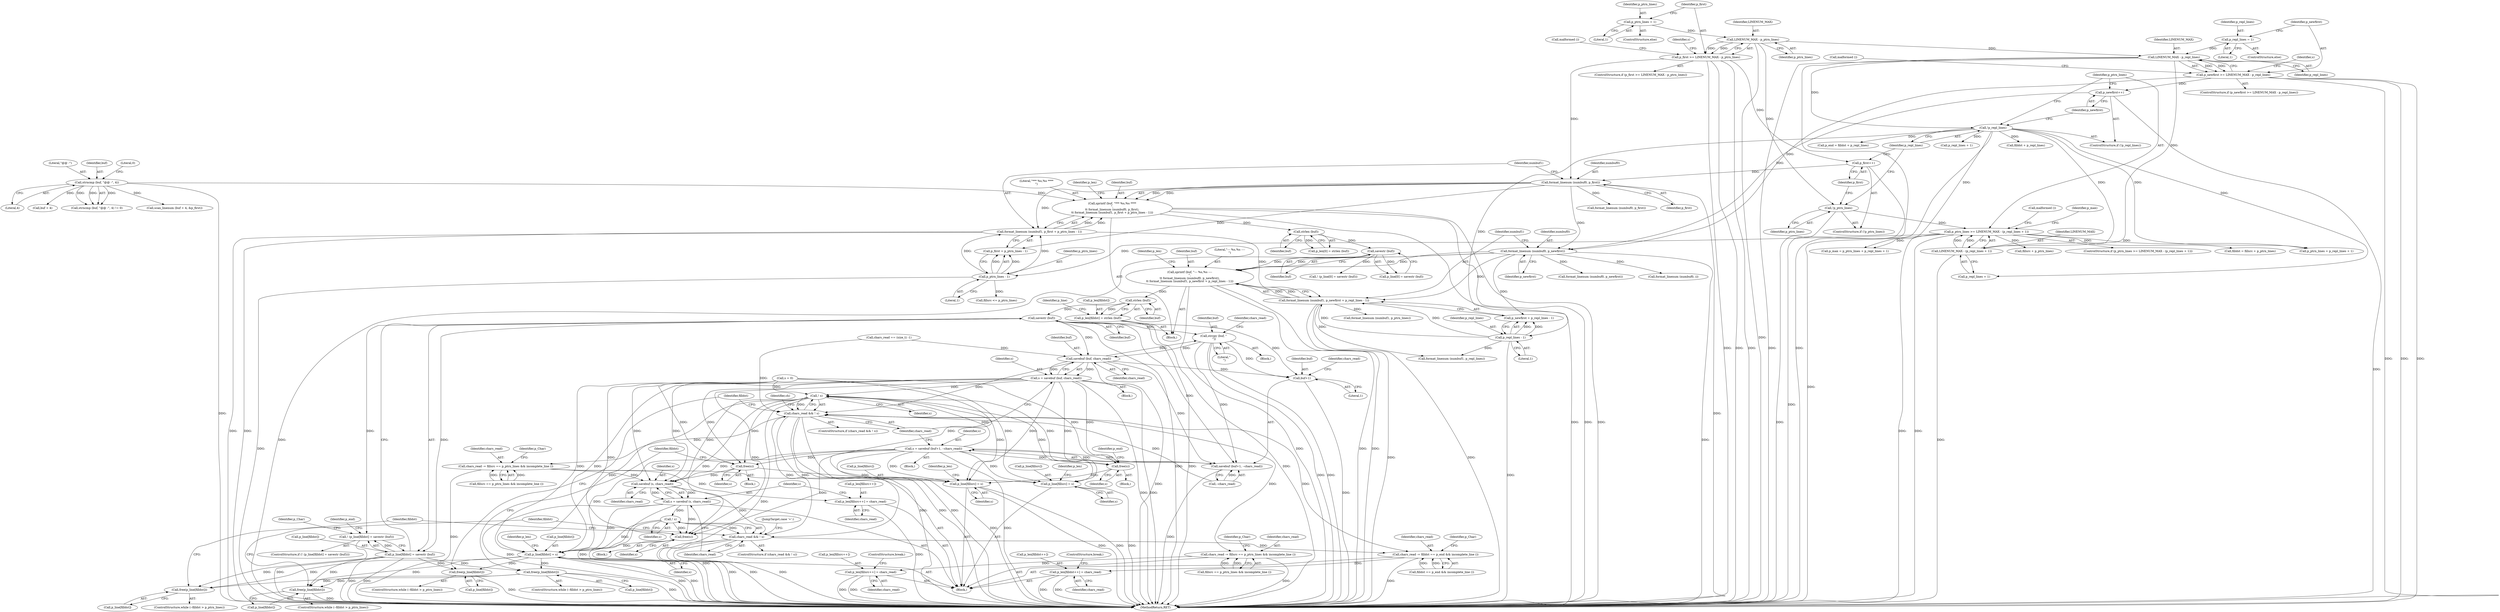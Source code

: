digraph "0_savannah_0c08d7a902c6fdd49b704623a12d8d672ef18944@API" {
"1001811" [label="(Call,sprintf (buf, \"--- %s,%s ----\n\",\n\t\t format_linenum (numbuf0, p_newfirst),\n\t\t format_linenum (numbuf1, p_newfirst + p_repl_lines - 1)))"];
"1001796" [label="(Call,savestr (buf))"];
"1001788" [label="(Call,strlen (buf))"];
"1001771" [label="(Call,sprintf (buf, \"*** %s,%s ****\n\",\n\t\t format_linenum (numbuf0, p_first),\n\t\t format_linenum (numbuf1, p_first + p_ptrn_lines - 1)))"];
"1001573" [label="(Call,strncmp (buf, \"@@ -\", 4))"];
"1001774" [label="(Call,format_linenum (numbuf0, p_first))"];
"1001723" [label="(Call,p_first++)"];
"1001619" [label="(Call,p_first >= LINENUM_MAX - p_ptrn_lines)"];
"1001621" [label="(Call,LINENUM_MAX - p_ptrn_lines)"];
"1001615" [label="(Call,p_ptrn_lines = 1)"];
"1001777" [label="(Call,format_linenum (numbuf1, p_first + p_ptrn_lines - 1))"];
"1001781" [label="(Call,p_ptrn_lines - 1)"];
"1001731" [label="(Call,p_ptrn_lines >= LINENUM_MAX - (p_repl_lines + 1))"];
"1001721" [label="(Call,!p_ptrn_lines)"];
"1001733" [label="(Call,LINENUM_MAX - (p_repl_lines + 1))"];
"1001666" [label="(Call,LINENUM_MAX - p_repl_lines)"];
"1001660" [label="(Call,p_repl_lines = 1)"];
"1001726" [label="(Call,!p_repl_lines)"];
"1001814" [label="(Call,format_linenum (numbuf0, p_newfirst))"];
"1001728" [label="(Call,p_newfirst++)"];
"1001664" [label="(Call,p_newfirst >= LINENUM_MAX - p_repl_lines)"];
"1001817" [label="(Call,format_linenum (numbuf1, p_newfirst + p_repl_lines - 1))"];
"1001821" [label="(Call,p_repl_lines - 1)"];
"1001828" [label="(Call,strlen (buf))"];
"1001824" [label="(Call,p_len[filldst] = strlen (buf))"];
"1001836" [label="(Call,savestr (buf))"];
"1001831" [label="(Call,! (p_line[filldst] = savestr (buf)))"];
"1001832" [label="(Call,p_line[filldst] = savestr (buf))"];
"1001948" [label="(Call,free(p_line[filldst]))"];
"1002018" [label="(Call,free(p_line[filldst]))"];
"1002069" [label="(Call,free(p_line[filldst]))"];
"1002094" [label="(Call,free(p_line[filldst]))"];
"1001883" [label="(Call,strcpy (buf, \" \n\"))"];
"1001920" [label="(Call,savebuf (buf, chars_read))"];
"1001918" [label="(Call,s = savebuf (buf, chars_read))"];
"1001940" [label="(Call,! s)"];
"1001938" [label="(Call,chars_read && ! s)"];
"1001977" [label="(Call,chars_read -= fillsrc == p_ptrn_lines && incomplete_line ())"];
"1001994" [label="(Call,p_len[fillsrc++] = chars_read)"];
"1002030" [label="(Call,chars_read -= fillsrc == p_ptrn_lines && incomplete_line ())"];
"1002047" [label="(Call,p_len[fillsrc++] = chars_read)"];
"1002055" [label="(Call,savebuf (s, chars_read))"];
"1002053" [label="(Call,s = savebuf (s, chars_read))"];
"1002061" [label="(Call,! s)"];
"1002059" [label="(Call,chars_read && ! s)"];
"1002104" [label="(Call,chars_read -= filldst == p_end && incomplete_line ())"];
"1002121" [label="(Call,p_len[filldst++] = chars_read)"];
"1002087" [label="(Call,free(s))"];
"1002116" [label="(Call,p_line[filldst] = s)"];
"1001969" [label="(Call,free(s))"];
"1001989" [label="(Call,p_line[fillsrc] = s)"];
"1002011" [label="(Call,free(s))"];
"1002042" [label="(Call,p_line[fillsrc] = s)"];
"1001931" [label="(Call,savebuf (buf+1, --chars_read))"];
"1001929" [label="(Call,s = savebuf (buf+1, --chars_read))"];
"1001932" [label="(Call,buf+1)"];
"1001829" [label="(Identifier,buf)"];
"1001993" [label="(Identifier,s)"];
"1001935" [label="(Call,--chars_read)"];
"1002060" [label="(Identifier,chars_read)"];
"1002772" [label="(MethodReturn,RET)"];
"1001972" [label="(Identifier,p_end)"];
"1001574" [label="(Identifier,buf)"];
"1001918" [label="(Call,s = savebuf (buf, chars_read))"];
"1001777" [label="(Call,format_linenum (numbuf1, p_first + p_ptrn_lines - 1))"];
"1001624" [label="(Call,malformed ())"];
"1001617" [label="(Literal,1)"];
"1001946" [label="(Identifier,filldst)"];
"1001595" [label="(Call,scan_linenum (buf + 4, &p_first))"];
"1001775" [label="(Identifier,numbuf0)"];
"1002000" [label="(ControlStructure,break;)"];
"1002062" [label="(Identifier,s)"];
"1002048" [label="(Call,p_len[fillsrc++])"];
"1002122" [label="(Call,p_len[filldst++])"];
"1002030" [label="(Call,chars_read -= fillsrc == p_ptrn_lines && incomplete_line ())"];
"1002046" [label="(Identifier,s)"];
"1001784" [label="(Call,p_len[0] = strlen (buf))"];
"1001763" [label="(Call,fillsrc + p_ptrn_lines)"];
"1001970" [label="(Identifier,s)"];
"1001949" [label="(Call,p_line[filldst])"];
"1001776" [label="(Identifier,p_first)"];
"1001660" [label="(Call,p_repl_lines = 1)"];
"1001833" [label="(Call,p_line[filldst])"];
"1001990" [label="(Call,p_line[fillsrc])"];
"1002087" [label="(Call,free(s))"];
"1001622" [label="(Identifier,LINENUM_MAX)"];
"1001968" [label="(Block,)"];
"1001614" [label="(ControlStructure,else)"];
"1001821" [label="(Call,p_repl_lines - 1)"];
"1001722" [label="(Identifier,p_ptrn_lines)"];
"1001577" [label="(Literal,0)"];
"1002123" [label="(Identifier,p_len)"];
"1001725" [label="(ControlStructure,if (!p_repl_lines))"];
"1001812" [label="(Identifier,buf)"];
"1001811" [label="(Call,sprintf (buf, \"--- %s,%s ----\n\",\n\t\t format_linenum (numbuf0, p_newfirst),\n\t\t format_linenum (numbuf1, p_newfirst + p_repl_lines - 1)))"];
"1001813" [label="(Literal,\"--- %s,%s ----\n\")"];
"1002011" [label="(Call,free(s))"];
"1001730" [label="(ControlStructure,if (p_ptrn_lines >= LINENUM_MAX - (p_repl_lines + 1)))"];
"1002070" [label="(Call,p_line[filldst])"];
"1001847" [label="(Identifier,p_Char)"];
"1002055" [label="(Call,savebuf (s, chars_read))"];
"1001726" [label="(Call,!p_repl_lines)"];
"1001825" [label="(Call,p_len[filldst])"];
"1001667" [label="(Identifier,LINENUM_MAX)"];
"1002039" [label="(Identifier,p_Char)"];
"1002094" [label="(Call,free(p_line[filldst]))"];
"1002010" [label="(Block,)"];
"1001788" [label="(Call,strlen (buf))"];
"1002064" [label="(ControlStructure,while (--filldst > p_ptrn_lines))"];
"1001576" [label="(Literal,4)"];
"1001721" [label="(Call,!p_ptrn_lines)"];
"1001885" [label="(Literal,\" \n\")"];
"1001936" [label="(Identifier,chars_read)"];
"1001862" [label="(Call,fillsrc <= p_ptrn_lines)"];
"1001822" [label="(Identifier,p_repl_lines)"];
"1001733" [label="(Call,LINENUM_MAX - (p_repl_lines + 1))"];
"1001661" [label="(Identifier,p_repl_lines)"];
"1001931" [label="(Call,savebuf (buf+1, --chars_read))"];
"1002047" [label="(Call,p_len[fillsrc++] = chars_read)"];
"1001596" [label="(Call,buf + 4)"];
"1001920" [label="(Call,savebuf (buf, chars_read))"];
"1001922" [label="(Identifier,chars_read)"];
"1001783" [label="(Literal,1)"];
"1002092" [label="(Identifier,filldst)"];
"1001979" [label="(Call,fillsrc == p_ptrn_lines && incomplete_line ())"];
"1001961" [label="(Identifier,ch)"];
"1002120" [label="(Identifier,s)"];
"1001741" [label="(Call,p_ptrn_lines + p_repl_lines + 1)"];
"1002043" [label="(Call,p_line[fillsrc])"];
"1002056" [label="(Identifier,s)"];
"1001729" [label="(Identifier,p_newfirst)"];
"1001834" [label="(Identifier,p_line)"];
"1002731" [label="(Call,format_linenum (numbuf1, p_ptrn_lines))"];
"1001989" [label="(Call,p_line[fillsrc] = s)"];
"1001996" [label="(Identifier,p_len)"];
"1001933" [label="(Identifier,buf)"];
"1002089" [label="(ControlStructure,while (--filldst > p_ptrn_lines))"];
"1001739" [label="(Call,p_max = p_ptrn_lines + p_repl_lines + 1)"];
"1001616" [label="(Identifier,p_ptrn_lines)"];
"1001768" [label="(Call,filldst + p_repl_lines)"];
"1001740" [label="(Identifier,p_max)"];
"1002067" [label="(Identifier,filldst)"];
"1001940" [label="(Call,! s)"];
"1002031" [label="(Identifier,chars_read)"];
"1001618" [label="(ControlStructure,if (p_first >= LINENUM_MAX - p_ptrn_lines))"];
"1001724" [label="(Identifier,p_first)"];
"1001818" [label="(Identifier,numbuf1)"];
"1001826" [label="(Identifier,p_len)"];
"1001824" [label="(Call,p_len[filldst] = strlen (buf))"];
"1002061" [label="(Call,! s)"];
"1001545" [label="(Block,)"];
"1001828" [label="(Call,strlen (buf))"];
"1001727" [label="(Identifier,p_repl_lines)"];
"1001623" [label="(Identifier,p_ptrn_lines)"];
"1001619" [label="(Call,p_first >= LINENUM_MAX - p_ptrn_lines)"];
"1001884" [label="(Identifier,buf)"];
"1001919" [label="(Identifier,s)"];
"1002106" [label="(Call,filldst == p_end && incomplete_line ())"];
"1001941" [label="(Identifier,s)"];
"1001666" [label="(Call,LINENUM_MAX - p_repl_lines)"];
"1001948" [label="(Call,free(p_line[filldst]))"];
"1002052" [label="(Identifier,chars_read)"];
"1002126" [label="(Identifier,chars_read)"];
"1001779" [label="(Call,p_first + p_ptrn_lines - 1)"];
"1001934" [label="(Literal,1)"];
"1001620" [label="(Identifier,p_first)"];
"1001943" [label="(ControlStructure,while (--filldst > p_ptrn_lines))"];
"1001938" [label="(Call,chars_read && ! s)"];
"1002042" [label="(Call,p_line[fillsrc] = s)"];
"1001766" [label="(Call,p_end = filldst + p_repl_lines)"];
"1001789" [label="(Identifier,buf)"];
"1001723" [label="(Call,p_first++)"];
"1001836" [label="(Call,savestr (buf))"];
"1002081" [label="(JumpTarget,case '+':)"];
"1002013" [label="(ControlStructure,while (--filldst > p_ptrn_lines))"];
"1001731" [label="(Call,p_ptrn_lines >= LINENUM_MAX - (p_repl_lines + 1))"];
"1001781" [label="(Call,p_ptrn_lines - 1)"];
"1001797" [label="(Identifier,buf)"];
"1002012" [label="(Identifier,s)"];
"1001621" [label="(Call,LINENUM_MAX - p_ptrn_lines)"];
"1001792" [label="(Call,p_line[0] = savestr (buf))"];
"1002713" [label="(Call,format_linenum (numbuf0, i))"];
"1001774" [label="(Call,format_linenum (numbuf0, p_first))"];
"1001977" [label="(Call,chars_read -= fillsrc == p_ptrn_lines && incomplete_line ())"];
"1001894" [label="(Call,chars_read == (size_t) -1)"];
"1001924" [label="(Block,)"];
"1001615" [label="(Call,p_ptrn_lines = 1)"];
"1001816" [label="(Identifier,p_newfirst)"];
"1001823" [label="(Literal,1)"];
"1002728" [label="(Call,format_linenum (numbuf0, p_first))"];
"1002018" [label="(Call,free(p_line[filldst]))"];
"1001999" [label="(Identifier,chars_read)"];
"1002086" [label="(Block,)"];
"1002088" [label="(Identifier,s)"];
"1001673" [label="(Identifier,s)"];
"1002747" [label="(Call,format_linenum (numbuf1, p_repl_lines))"];
"1001994" [label="(Call,p_len[fillsrc++] = chars_read)"];
"1001728" [label="(Call,p_newfirst++)"];
"1001819" [label="(Call,p_newfirst + p_repl_lines - 1)"];
"1001929" [label="(Call,s = savebuf (buf+1, --chars_read))"];
"1001778" [label="(Identifier,numbuf1)"];
"1001986" [label="(Identifier,p_Char)"];
"1002049" [label="(Identifier,p_len)"];
"1001837" [label="(Identifier,buf)"];
"1001978" [label="(Identifier,chars_read)"];
"1001771" [label="(Call,sprintf (buf, \"*** %s,%s ****\n\",\n\t\t format_linenum (numbuf0, p_first),\n\t\t format_linenum (numbuf1, p_first + p_ptrn_lines - 1)))"];
"1001575" [label="(Literal,\"@@ -\")"];
"1001969" [label="(Call,free(s))"];
"1001662" [label="(Literal,1)"];
"1002744" [label="(Call,format_linenum (numbuf0, p_newfirst))"];
"1002095" [label="(Call,p_line[filldst])"];
"1002059" [label="(Call,chars_read && ! s)"];
"1001665" [label="(Identifier,p_newfirst)"];
"1001995" [label="(Call,p_len[fillsrc++])"];
"1001732" [label="(Identifier,p_ptrn_lines)"];
"1001772" [label="(Identifier,buf)"];
"1002105" [label="(Identifier,chars_read)"];
"1001773" [label="(Literal,\"*** %s,%s ****\n\")"];
"1001664" [label="(Call,p_newfirst >= LINENUM_MAX - p_repl_lines)"];
"1001817" [label="(Call,format_linenum (numbuf1, p_newfirst + p_repl_lines - 1))"];
"1001962" [label="(Block,)"];
"1001832" [label="(Call,p_line[filldst] = savestr (buf))"];
"1001887" [label="(Identifier,chars_read)"];
"1002121" [label="(Call,p_len[filldst++] = chars_read)"];
"1002069" [label="(Call,free(p_line[filldst]))"];
"1002016" [label="(Identifier,filldst)"];
"1002053" [label="(Call,s = savebuf (s, chars_read))"];
"1001628" [label="(Identifier,s)"];
"1001669" [label="(Call,malformed ())"];
"1001883" [label="(Call,strcpy (buf, \" \n\"))"];
"1002113" [label="(Identifier,p_Char)"];
"1002019" [label="(Call,p_line[filldst])"];
"1001930" [label="(Identifier,s)"];
"1001743" [label="(Call,p_repl_lines + 1)"];
"1001573" [label="(Call,strncmp (buf, \"@@ -\", 4))"];
"1001937" [label="(ControlStructure,if (chars_read && ! s))"];
"1001734" [label="(Identifier,LINENUM_MAX)"];
"1001840" [label="(Identifier,p_end)"];
"1002116" [label="(Call,p_line[filldst] = s)"];
"1002032" [label="(Call,fillsrc == p_ptrn_lines && incomplete_line ())"];
"1001761" [label="(Call,filldst = fillsrc + p_ptrn_lines)"];
"1002058" [label="(ControlStructure,if (chars_read && ! s))"];
"1001663" [label="(ControlStructure,if (p_newfirst >= LINENUM_MAX - p_repl_lines))"];
"1001882" [label="(Block,)"];
"1001921" [label="(Identifier,buf)"];
"1001572" [label="(Call,strncmp (buf, \"@@ -\", 4) != 0)"];
"1002127" [label="(ControlStructure,break;)"];
"1001830" [label="(ControlStructure,if (! (p_line[filldst] = savestr (buf))))"];
"1001932" [label="(Call,buf+1)"];
"1001900" [label="(Call,s = 0)"];
"1002054" [label="(Identifier,s)"];
"1002057" [label="(Identifier,chars_read)"];
"1002104" [label="(Call,chars_read -= filldst == p_end && incomplete_line ())"];
"1001831" [label="(Call,! (p_line[filldst] = savestr (buf)))"];
"1001659" [label="(ControlStructure,else)"];
"1001914" [label="(Block,)"];
"1001814" [label="(Call,format_linenum (numbuf0, p_newfirst))"];
"1001786" [label="(Identifier,p_len)"];
"1001939" [label="(Identifier,chars_read)"];
"1001791" [label="(Call,! (p_line[0] = savestr (buf)))"];
"1001782" [label="(Identifier,p_ptrn_lines)"];
"1002117" [label="(Call,p_line[filldst])"];
"1001738" [label="(Call,malformed ())"];
"1001796" [label="(Call,savestr (buf))"];
"1001735" [label="(Call,p_repl_lines + 1)"];
"1001815" [label="(Identifier,numbuf0)"];
"1001720" [label="(ControlStructure,if (!p_ptrn_lines))"];
"1001668" [label="(Identifier,p_repl_lines)"];
"1001811" -> "1001545"  [label="AST: "];
"1001811" -> "1001817"  [label="CFG: "];
"1001812" -> "1001811"  [label="AST: "];
"1001813" -> "1001811"  [label="AST: "];
"1001814" -> "1001811"  [label="AST: "];
"1001817" -> "1001811"  [label="AST: "];
"1001826" -> "1001811"  [label="CFG: "];
"1001811" -> "1002772"  [label="DDG: "];
"1001811" -> "1002772"  [label="DDG: "];
"1001811" -> "1002772"  [label="DDG: "];
"1001796" -> "1001811"  [label="DDG: "];
"1001814" -> "1001811"  [label="DDG: "];
"1001814" -> "1001811"  [label="DDG: "];
"1001817" -> "1001811"  [label="DDG: "];
"1001817" -> "1001811"  [label="DDG: "];
"1001811" -> "1001828"  [label="DDG: "];
"1001796" -> "1001792"  [label="AST: "];
"1001796" -> "1001797"  [label="CFG: "];
"1001797" -> "1001796"  [label="AST: "];
"1001792" -> "1001796"  [label="CFG: "];
"1001796" -> "1002772"  [label="DDG: "];
"1001796" -> "1001791"  [label="DDG: "];
"1001796" -> "1001792"  [label="DDG: "];
"1001788" -> "1001796"  [label="DDG: "];
"1001788" -> "1001784"  [label="AST: "];
"1001788" -> "1001789"  [label="CFG: "];
"1001789" -> "1001788"  [label="AST: "];
"1001784" -> "1001788"  [label="CFG: "];
"1001788" -> "1001784"  [label="DDG: "];
"1001771" -> "1001788"  [label="DDG: "];
"1001771" -> "1001545"  [label="AST: "];
"1001771" -> "1001777"  [label="CFG: "];
"1001772" -> "1001771"  [label="AST: "];
"1001773" -> "1001771"  [label="AST: "];
"1001774" -> "1001771"  [label="AST: "];
"1001777" -> "1001771"  [label="AST: "];
"1001786" -> "1001771"  [label="CFG: "];
"1001771" -> "1002772"  [label="DDG: "];
"1001771" -> "1002772"  [label="DDG: "];
"1001771" -> "1002772"  [label="DDG: "];
"1001573" -> "1001771"  [label="DDG: "];
"1001774" -> "1001771"  [label="DDG: "];
"1001774" -> "1001771"  [label="DDG: "];
"1001777" -> "1001771"  [label="DDG: "];
"1001777" -> "1001771"  [label="DDG: "];
"1001573" -> "1001572"  [label="AST: "];
"1001573" -> "1001576"  [label="CFG: "];
"1001574" -> "1001573"  [label="AST: "];
"1001575" -> "1001573"  [label="AST: "];
"1001576" -> "1001573"  [label="AST: "];
"1001577" -> "1001573"  [label="CFG: "];
"1001573" -> "1002772"  [label="DDG: "];
"1001573" -> "1001572"  [label="DDG: "];
"1001573" -> "1001572"  [label="DDG: "];
"1001573" -> "1001572"  [label="DDG: "];
"1001573" -> "1001595"  [label="DDG: "];
"1001573" -> "1001596"  [label="DDG: "];
"1001774" -> "1001776"  [label="CFG: "];
"1001775" -> "1001774"  [label="AST: "];
"1001776" -> "1001774"  [label="AST: "];
"1001778" -> "1001774"  [label="CFG: "];
"1001774" -> "1002772"  [label="DDG: "];
"1001723" -> "1001774"  [label="DDG: "];
"1001619" -> "1001774"  [label="DDG: "];
"1001774" -> "1001777"  [label="DDG: "];
"1001774" -> "1001779"  [label="DDG: "];
"1001774" -> "1001814"  [label="DDG: "];
"1001774" -> "1002728"  [label="DDG: "];
"1001723" -> "1001720"  [label="AST: "];
"1001723" -> "1001724"  [label="CFG: "];
"1001724" -> "1001723"  [label="AST: "];
"1001727" -> "1001723"  [label="CFG: "];
"1001723" -> "1002772"  [label="DDG: "];
"1001619" -> "1001723"  [label="DDG: "];
"1001619" -> "1001618"  [label="AST: "];
"1001619" -> "1001621"  [label="CFG: "];
"1001620" -> "1001619"  [label="AST: "];
"1001621" -> "1001619"  [label="AST: "];
"1001624" -> "1001619"  [label="CFG: "];
"1001628" -> "1001619"  [label="CFG: "];
"1001619" -> "1002772"  [label="DDG: "];
"1001619" -> "1002772"  [label="DDG: "];
"1001619" -> "1002772"  [label="DDG: "];
"1001621" -> "1001619"  [label="DDG: "];
"1001621" -> "1001619"  [label="DDG: "];
"1001621" -> "1001623"  [label="CFG: "];
"1001622" -> "1001621"  [label="AST: "];
"1001623" -> "1001621"  [label="AST: "];
"1001621" -> "1002772"  [label="DDG: "];
"1001615" -> "1001621"  [label="DDG: "];
"1001621" -> "1001666"  [label="DDG: "];
"1001621" -> "1001721"  [label="DDG: "];
"1001615" -> "1001614"  [label="AST: "];
"1001615" -> "1001617"  [label="CFG: "];
"1001616" -> "1001615"  [label="AST: "];
"1001617" -> "1001615"  [label="AST: "];
"1001620" -> "1001615"  [label="CFG: "];
"1001777" -> "1001779"  [label="CFG: "];
"1001778" -> "1001777"  [label="AST: "];
"1001779" -> "1001777"  [label="AST: "];
"1001777" -> "1002772"  [label="DDG: "];
"1001777" -> "1002772"  [label="DDG: "];
"1001781" -> "1001777"  [label="DDG: "];
"1001781" -> "1001777"  [label="DDG: "];
"1001777" -> "1001817"  [label="DDG: "];
"1001781" -> "1001779"  [label="AST: "];
"1001781" -> "1001783"  [label="CFG: "];
"1001782" -> "1001781"  [label="AST: "];
"1001783" -> "1001781"  [label="AST: "];
"1001779" -> "1001781"  [label="CFG: "];
"1001781" -> "1002772"  [label="DDG: "];
"1001781" -> "1001779"  [label="DDG: "];
"1001781" -> "1001779"  [label="DDG: "];
"1001731" -> "1001781"  [label="DDG: "];
"1001781" -> "1001862"  [label="DDG: "];
"1001731" -> "1001730"  [label="AST: "];
"1001731" -> "1001733"  [label="CFG: "];
"1001732" -> "1001731"  [label="AST: "];
"1001733" -> "1001731"  [label="AST: "];
"1001738" -> "1001731"  [label="CFG: "];
"1001740" -> "1001731"  [label="CFG: "];
"1001731" -> "1002772"  [label="DDG: "];
"1001731" -> "1002772"  [label="DDG: "];
"1001721" -> "1001731"  [label="DDG: "];
"1001733" -> "1001731"  [label="DDG: "];
"1001733" -> "1001731"  [label="DDG: "];
"1001731" -> "1001739"  [label="DDG: "];
"1001731" -> "1001741"  [label="DDG: "];
"1001731" -> "1001761"  [label="DDG: "];
"1001731" -> "1001763"  [label="DDG: "];
"1001721" -> "1001720"  [label="AST: "];
"1001721" -> "1001722"  [label="CFG: "];
"1001722" -> "1001721"  [label="AST: "];
"1001724" -> "1001721"  [label="CFG: "];
"1001727" -> "1001721"  [label="CFG: "];
"1001721" -> "1002772"  [label="DDG: "];
"1001733" -> "1001735"  [label="CFG: "];
"1001734" -> "1001733"  [label="AST: "];
"1001735" -> "1001733"  [label="AST: "];
"1001733" -> "1002772"  [label="DDG: "];
"1001666" -> "1001733"  [label="DDG: "];
"1001726" -> "1001733"  [label="DDG: "];
"1001666" -> "1001664"  [label="AST: "];
"1001666" -> "1001668"  [label="CFG: "];
"1001667" -> "1001666"  [label="AST: "];
"1001668" -> "1001666"  [label="AST: "];
"1001664" -> "1001666"  [label="CFG: "];
"1001666" -> "1002772"  [label="DDG: "];
"1001666" -> "1002772"  [label="DDG: "];
"1001666" -> "1001664"  [label="DDG: "];
"1001666" -> "1001664"  [label="DDG: "];
"1001660" -> "1001666"  [label="DDG: "];
"1001666" -> "1001726"  [label="DDG: "];
"1001660" -> "1001659"  [label="AST: "];
"1001660" -> "1001662"  [label="CFG: "];
"1001661" -> "1001660"  [label="AST: "];
"1001662" -> "1001660"  [label="AST: "];
"1001665" -> "1001660"  [label="CFG: "];
"1001726" -> "1001725"  [label="AST: "];
"1001726" -> "1001727"  [label="CFG: "];
"1001727" -> "1001726"  [label="AST: "];
"1001729" -> "1001726"  [label="CFG: "];
"1001732" -> "1001726"  [label="CFG: "];
"1001726" -> "1002772"  [label="DDG: "];
"1001726" -> "1001735"  [label="DDG: "];
"1001726" -> "1001739"  [label="DDG: "];
"1001726" -> "1001741"  [label="DDG: "];
"1001726" -> "1001743"  [label="DDG: "];
"1001726" -> "1001766"  [label="DDG: "];
"1001726" -> "1001768"  [label="DDG: "];
"1001726" -> "1001821"  [label="DDG: "];
"1001814" -> "1001816"  [label="CFG: "];
"1001815" -> "1001814"  [label="AST: "];
"1001816" -> "1001814"  [label="AST: "];
"1001818" -> "1001814"  [label="CFG: "];
"1001814" -> "1002772"  [label="DDG: "];
"1001728" -> "1001814"  [label="DDG: "];
"1001664" -> "1001814"  [label="DDG: "];
"1001814" -> "1001817"  [label="DDG: "];
"1001814" -> "1001819"  [label="DDG: "];
"1001814" -> "1002713"  [label="DDG: "];
"1001814" -> "1002744"  [label="DDG: "];
"1001728" -> "1001725"  [label="AST: "];
"1001728" -> "1001729"  [label="CFG: "];
"1001729" -> "1001728"  [label="AST: "];
"1001732" -> "1001728"  [label="CFG: "];
"1001728" -> "1002772"  [label="DDG: "];
"1001664" -> "1001728"  [label="DDG: "];
"1001664" -> "1001663"  [label="AST: "];
"1001665" -> "1001664"  [label="AST: "];
"1001669" -> "1001664"  [label="CFG: "];
"1001673" -> "1001664"  [label="CFG: "];
"1001664" -> "1002772"  [label="DDG: "];
"1001664" -> "1002772"  [label="DDG: "];
"1001664" -> "1002772"  [label="DDG: "];
"1001817" -> "1001819"  [label="CFG: "];
"1001818" -> "1001817"  [label="AST: "];
"1001819" -> "1001817"  [label="AST: "];
"1001817" -> "1002772"  [label="DDG: "];
"1001817" -> "1002772"  [label="DDG: "];
"1001821" -> "1001817"  [label="DDG: "];
"1001821" -> "1001817"  [label="DDG: "];
"1001817" -> "1002731"  [label="DDG: "];
"1001817" -> "1002747"  [label="DDG: "];
"1001821" -> "1001819"  [label="AST: "];
"1001821" -> "1001823"  [label="CFG: "];
"1001822" -> "1001821"  [label="AST: "];
"1001823" -> "1001821"  [label="AST: "];
"1001819" -> "1001821"  [label="CFG: "];
"1001821" -> "1002772"  [label="DDG: "];
"1001821" -> "1001819"  [label="DDG: "];
"1001821" -> "1001819"  [label="DDG: "];
"1001821" -> "1002747"  [label="DDG: "];
"1001828" -> "1001824"  [label="AST: "];
"1001828" -> "1001829"  [label="CFG: "];
"1001829" -> "1001828"  [label="AST: "];
"1001824" -> "1001828"  [label="CFG: "];
"1001828" -> "1001824"  [label="DDG: "];
"1001828" -> "1001836"  [label="DDG: "];
"1001824" -> "1001545"  [label="AST: "];
"1001825" -> "1001824"  [label="AST: "];
"1001834" -> "1001824"  [label="CFG: "];
"1001824" -> "1002772"  [label="DDG: "];
"1001824" -> "1002772"  [label="DDG: "];
"1001836" -> "1001832"  [label="AST: "];
"1001836" -> "1001837"  [label="CFG: "];
"1001837" -> "1001836"  [label="AST: "];
"1001832" -> "1001836"  [label="CFG: "];
"1001836" -> "1002772"  [label="DDG: "];
"1001836" -> "1001831"  [label="DDG: "];
"1001836" -> "1001832"  [label="DDG: "];
"1001836" -> "1001883"  [label="DDG: "];
"1001836" -> "1001920"  [label="DDG: "];
"1001836" -> "1001931"  [label="DDG: "];
"1001836" -> "1001932"  [label="DDG: "];
"1001831" -> "1001830"  [label="AST: "];
"1001831" -> "1001832"  [label="CFG: "];
"1001832" -> "1001831"  [label="AST: "];
"1001840" -> "1001831"  [label="CFG: "];
"1001847" -> "1001831"  [label="CFG: "];
"1001831" -> "1002772"  [label="DDG: "];
"1001832" -> "1001831"  [label="DDG: "];
"1001833" -> "1001832"  [label="AST: "];
"1001832" -> "1002772"  [label="DDG: "];
"1001832" -> "1002772"  [label="DDG: "];
"1001832" -> "1001948"  [label="DDG: "];
"1001832" -> "1002018"  [label="DDG: "];
"1001832" -> "1002069"  [label="DDG: "];
"1001832" -> "1002094"  [label="DDG: "];
"1001948" -> "1001943"  [label="AST: "];
"1001948" -> "1001949"  [label="CFG: "];
"1001949" -> "1001948"  [label="AST: "];
"1001946" -> "1001948"  [label="CFG: "];
"1001948" -> "1002772"  [label="DDG: "];
"1002116" -> "1001948"  [label="DDG: "];
"1002018" -> "1002013"  [label="AST: "];
"1002018" -> "1002019"  [label="CFG: "];
"1002019" -> "1002018"  [label="AST: "];
"1002016" -> "1002018"  [label="CFG: "];
"1002018" -> "1002772"  [label="DDG: "];
"1002116" -> "1002018"  [label="DDG: "];
"1002018" -> "1002069"  [label="DDG: "];
"1002018" -> "1002094"  [label="DDG: "];
"1002069" -> "1002064"  [label="AST: "];
"1002069" -> "1002070"  [label="CFG: "];
"1002070" -> "1002069"  [label="AST: "];
"1002067" -> "1002069"  [label="CFG: "];
"1002069" -> "1002772"  [label="DDG: "];
"1002116" -> "1002069"  [label="DDG: "];
"1002094" -> "1002089"  [label="AST: "];
"1002094" -> "1002095"  [label="CFG: "];
"1002095" -> "1002094"  [label="AST: "];
"1002092" -> "1002094"  [label="CFG: "];
"1002116" -> "1002094"  [label="DDG: "];
"1001883" -> "1001882"  [label="AST: "];
"1001883" -> "1001885"  [label="CFG: "];
"1001884" -> "1001883"  [label="AST: "];
"1001885" -> "1001883"  [label="AST: "];
"1001887" -> "1001883"  [label="CFG: "];
"1001883" -> "1002772"  [label="DDG: "];
"1001883" -> "1002772"  [label="DDG: "];
"1001920" -> "1001883"  [label="DDG: "];
"1001883" -> "1001920"  [label="DDG: "];
"1001883" -> "1001931"  [label="DDG: "];
"1001883" -> "1001932"  [label="DDG: "];
"1001920" -> "1001918"  [label="AST: "];
"1001920" -> "1001922"  [label="CFG: "];
"1001921" -> "1001920"  [label="AST: "];
"1001922" -> "1001920"  [label="AST: "];
"1001918" -> "1001920"  [label="CFG: "];
"1001920" -> "1002772"  [label="DDG: "];
"1001920" -> "1001918"  [label="DDG: "];
"1001920" -> "1001918"  [label="DDG: "];
"1001894" -> "1001920"  [label="DDG: "];
"1001920" -> "1001931"  [label="DDG: "];
"1001920" -> "1001932"  [label="DDG: "];
"1001920" -> "1001938"  [label="DDG: "];
"1001918" -> "1001914"  [label="AST: "];
"1001919" -> "1001918"  [label="AST: "];
"1001939" -> "1001918"  [label="CFG: "];
"1001918" -> "1002772"  [label="DDG: "];
"1001918" -> "1002772"  [label="DDG: "];
"1001918" -> "1001940"  [label="DDG: "];
"1001918" -> "1001969"  [label="DDG: "];
"1001918" -> "1001989"  [label="DDG: "];
"1001918" -> "1002011"  [label="DDG: "];
"1001918" -> "1002042"  [label="DDG: "];
"1001918" -> "1002055"  [label="DDG: "];
"1001918" -> "1002087"  [label="DDG: "];
"1001918" -> "1002116"  [label="DDG: "];
"1001940" -> "1001938"  [label="AST: "];
"1001940" -> "1001941"  [label="CFG: "];
"1001941" -> "1001940"  [label="AST: "];
"1001938" -> "1001940"  [label="CFG: "];
"1001940" -> "1002772"  [label="DDG: "];
"1001940" -> "1001938"  [label="DDG: "];
"1001929" -> "1001940"  [label="DDG: "];
"1001900" -> "1001940"  [label="DDG: "];
"1001940" -> "1001969"  [label="DDG: "];
"1001940" -> "1001989"  [label="DDG: "];
"1001940" -> "1002011"  [label="DDG: "];
"1001940" -> "1002042"  [label="DDG: "];
"1001940" -> "1002055"  [label="DDG: "];
"1001940" -> "1002087"  [label="DDG: "];
"1001940" -> "1002116"  [label="DDG: "];
"1001938" -> "1001937"  [label="AST: "];
"1001938" -> "1001939"  [label="CFG: "];
"1001939" -> "1001938"  [label="AST: "];
"1001946" -> "1001938"  [label="CFG: "];
"1001961" -> "1001938"  [label="CFG: "];
"1001938" -> "1002772"  [label="DDG: "];
"1001938" -> "1002772"  [label="DDG: "];
"1001938" -> "1002772"  [label="DDG: "];
"1001894" -> "1001938"  [label="DDG: "];
"1001935" -> "1001938"  [label="DDG: "];
"1002059" -> "1001938"  [label="DDG: "];
"1001938" -> "1001977"  [label="DDG: "];
"1001938" -> "1002030"  [label="DDG: "];
"1001938" -> "1002059"  [label="DDG: "];
"1001938" -> "1002104"  [label="DDG: "];
"1001977" -> "1001962"  [label="AST: "];
"1001977" -> "1001979"  [label="CFG: "];
"1001978" -> "1001977"  [label="AST: "];
"1001979" -> "1001977"  [label="AST: "];
"1001986" -> "1001977"  [label="CFG: "];
"1001977" -> "1002772"  [label="DDG: "];
"1001979" -> "1001977"  [label="DDG: "];
"1001979" -> "1001977"  [label="DDG: "];
"1001977" -> "1001994"  [label="DDG: "];
"1001994" -> "1001962"  [label="AST: "];
"1001994" -> "1001999"  [label="CFG: "];
"1001995" -> "1001994"  [label="AST: "];
"1001999" -> "1001994"  [label="AST: "];
"1002000" -> "1001994"  [label="CFG: "];
"1001994" -> "1002772"  [label="DDG: "];
"1001994" -> "1002772"  [label="DDG: "];
"1002030" -> "1001962"  [label="AST: "];
"1002030" -> "1002032"  [label="CFG: "];
"1002031" -> "1002030"  [label="AST: "];
"1002032" -> "1002030"  [label="AST: "];
"1002039" -> "1002030"  [label="CFG: "];
"1002030" -> "1002772"  [label="DDG: "];
"1002032" -> "1002030"  [label="DDG: "];
"1002032" -> "1002030"  [label="DDG: "];
"1002030" -> "1002047"  [label="DDG: "];
"1002030" -> "1002055"  [label="DDG: "];
"1002047" -> "1001962"  [label="AST: "];
"1002047" -> "1002052"  [label="CFG: "];
"1002048" -> "1002047"  [label="AST: "];
"1002052" -> "1002047"  [label="AST: "];
"1002054" -> "1002047"  [label="CFG: "];
"1002047" -> "1002772"  [label="DDG: "];
"1002055" -> "1002053"  [label="AST: "];
"1002055" -> "1002057"  [label="CFG: "];
"1002056" -> "1002055"  [label="AST: "];
"1002057" -> "1002055"  [label="AST: "];
"1002053" -> "1002055"  [label="CFG: "];
"1002055" -> "1002053"  [label="DDG: "];
"1002055" -> "1002053"  [label="DDG: "];
"1002011" -> "1002055"  [label="DDG: "];
"1001929" -> "1002055"  [label="DDG: "];
"1001900" -> "1002055"  [label="DDG: "];
"1002055" -> "1002059"  [label="DDG: "];
"1002053" -> "1001962"  [label="AST: "];
"1002054" -> "1002053"  [label="AST: "];
"1002060" -> "1002053"  [label="CFG: "];
"1002053" -> "1002772"  [label="DDG: "];
"1002053" -> "1002772"  [label="DDG: "];
"1002053" -> "1002061"  [label="DDG: "];
"1002053" -> "1002087"  [label="DDG: "];
"1002053" -> "1002116"  [label="DDG: "];
"1002061" -> "1002059"  [label="AST: "];
"1002061" -> "1002062"  [label="CFG: "];
"1002062" -> "1002061"  [label="AST: "];
"1002059" -> "1002061"  [label="CFG: "];
"1002061" -> "1002772"  [label="DDG: "];
"1002061" -> "1002059"  [label="DDG: "];
"1002061" -> "1002087"  [label="DDG: "];
"1002061" -> "1002116"  [label="DDG: "];
"1002059" -> "1002058"  [label="AST: "];
"1002059" -> "1002060"  [label="CFG: "];
"1002060" -> "1002059"  [label="AST: "];
"1002067" -> "1002059"  [label="CFG: "];
"1002081" -> "1002059"  [label="CFG: "];
"1002059" -> "1002772"  [label="DDG: "];
"1002059" -> "1002772"  [label="DDG: "];
"1002059" -> "1002772"  [label="DDG: "];
"1002059" -> "1002104"  [label="DDG: "];
"1002104" -> "1001962"  [label="AST: "];
"1002104" -> "1002106"  [label="CFG: "];
"1002105" -> "1002104"  [label="AST: "];
"1002106" -> "1002104"  [label="AST: "];
"1002113" -> "1002104"  [label="CFG: "];
"1002104" -> "1002772"  [label="DDG: "];
"1002106" -> "1002104"  [label="DDG: "];
"1002106" -> "1002104"  [label="DDG: "];
"1002104" -> "1002121"  [label="DDG: "];
"1002121" -> "1001962"  [label="AST: "];
"1002121" -> "1002126"  [label="CFG: "];
"1002122" -> "1002121"  [label="AST: "];
"1002126" -> "1002121"  [label="AST: "];
"1002127" -> "1002121"  [label="CFG: "];
"1002121" -> "1002772"  [label="DDG: "];
"1002121" -> "1002772"  [label="DDG: "];
"1002087" -> "1002086"  [label="AST: "];
"1002087" -> "1002088"  [label="CFG: "];
"1002088" -> "1002087"  [label="AST: "];
"1002092" -> "1002087"  [label="CFG: "];
"1001929" -> "1002087"  [label="DDG: "];
"1001900" -> "1002087"  [label="DDG: "];
"1002087" -> "1002116"  [label="DDG: "];
"1002116" -> "1001962"  [label="AST: "];
"1002116" -> "1002120"  [label="CFG: "];
"1002117" -> "1002116"  [label="AST: "];
"1002120" -> "1002116"  [label="AST: "];
"1002123" -> "1002116"  [label="CFG: "];
"1002116" -> "1002772"  [label="DDG: "];
"1002116" -> "1002772"  [label="DDG: "];
"1001929" -> "1002116"  [label="DDG: "];
"1001900" -> "1002116"  [label="DDG: "];
"1001969" -> "1001968"  [label="AST: "];
"1001969" -> "1001970"  [label="CFG: "];
"1001970" -> "1001969"  [label="AST: "];
"1001972" -> "1001969"  [label="CFG: "];
"1001929" -> "1001969"  [label="DDG: "];
"1001900" -> "1001969"  [label="DDG: "];
"1001969" -> "1001989"  [label="DDG: "];
"1001989" -> "1001962"  [label="AST: "];
"1001989" -> "1001993"  [label="CFG: "];
"1001990" -> "1001989"  [label="AST: "];
"1001993" -> "1001989"  [label="AST: "];
"1001996" -> "1001989"  [label="CFG: "];
"1001989" -> "1002772"  [label="DDG: "];
"1001989" -> "1002772"  [label="DDG: "];
"1001929" -> "1001989"  [label="DDG: "];
"1001900" -> "1001989"  [label="DDG: "];
"1002011" -> "1002010"  [label="AST: "];
"1002011" -> "1002012"  [label="CFG: "];
"1002012" -> "1002011"  [label="AST: "];
"1002016" -> "1002011"  [label="CFG: "];
"1001929" -> "1002011"  [label="DDG: "];
"1001900" -> "1002011"  [label="DDG: "];
"1002011" -> "1002042"  [label="DDG: "];
"1002042" -> "1001962"  [label="AST: "];
"1002042" -> "1002046"  [label="CFG: "];
"1002043" -> "1002042"  [label="AST: "];
"1002046" -> "1002042"  [label="AST: "];
"1002049" -> "1002042"  [label="CFG: "];
"1002042" -> "1002772"  [label="DDG: "];
"1001929" -> "1002042"  [label="DDG: "];
"1001900" -> "1002042"  [label="DDG: "];
"1001931" -> "1001929"  [label="AST: "];
"1001931" -> "1001935"  [label="CFG: "];
"1001932" -> "1001931"  [label="AST: "];
"1001935" -> "1001931"  [label="AST: "];
"1001929" -> "1001931"  [label="CFG: "];
"1001931" -> "1002772"  [label="DDG: "];
"1001931" -> "1001929"  [label="DDG: "];
"1001935" -> "1001931"  [label="DDG: "];
"1001929" -> "1001924"  [label="AST: "];
"1001930" -> "1001929"  [label="AST: "];
"1001939" -> "1001929"  [label="CFG: "];
"1001929" -> "1002772"  [label="DDG: "];
"1001929" -> "1002772"  [label="DDG: "];
"1001932" -> "1001934"  [label="CFG: "];
"1001933" -> "1001932"  [label="AST: "];
"1001934" -> "1001932"  [label="AST: "];
"1001936" -> "1001932"  [label="CFG: "];
"1001932" -> "1002772"  [label="DDG: "];
}

